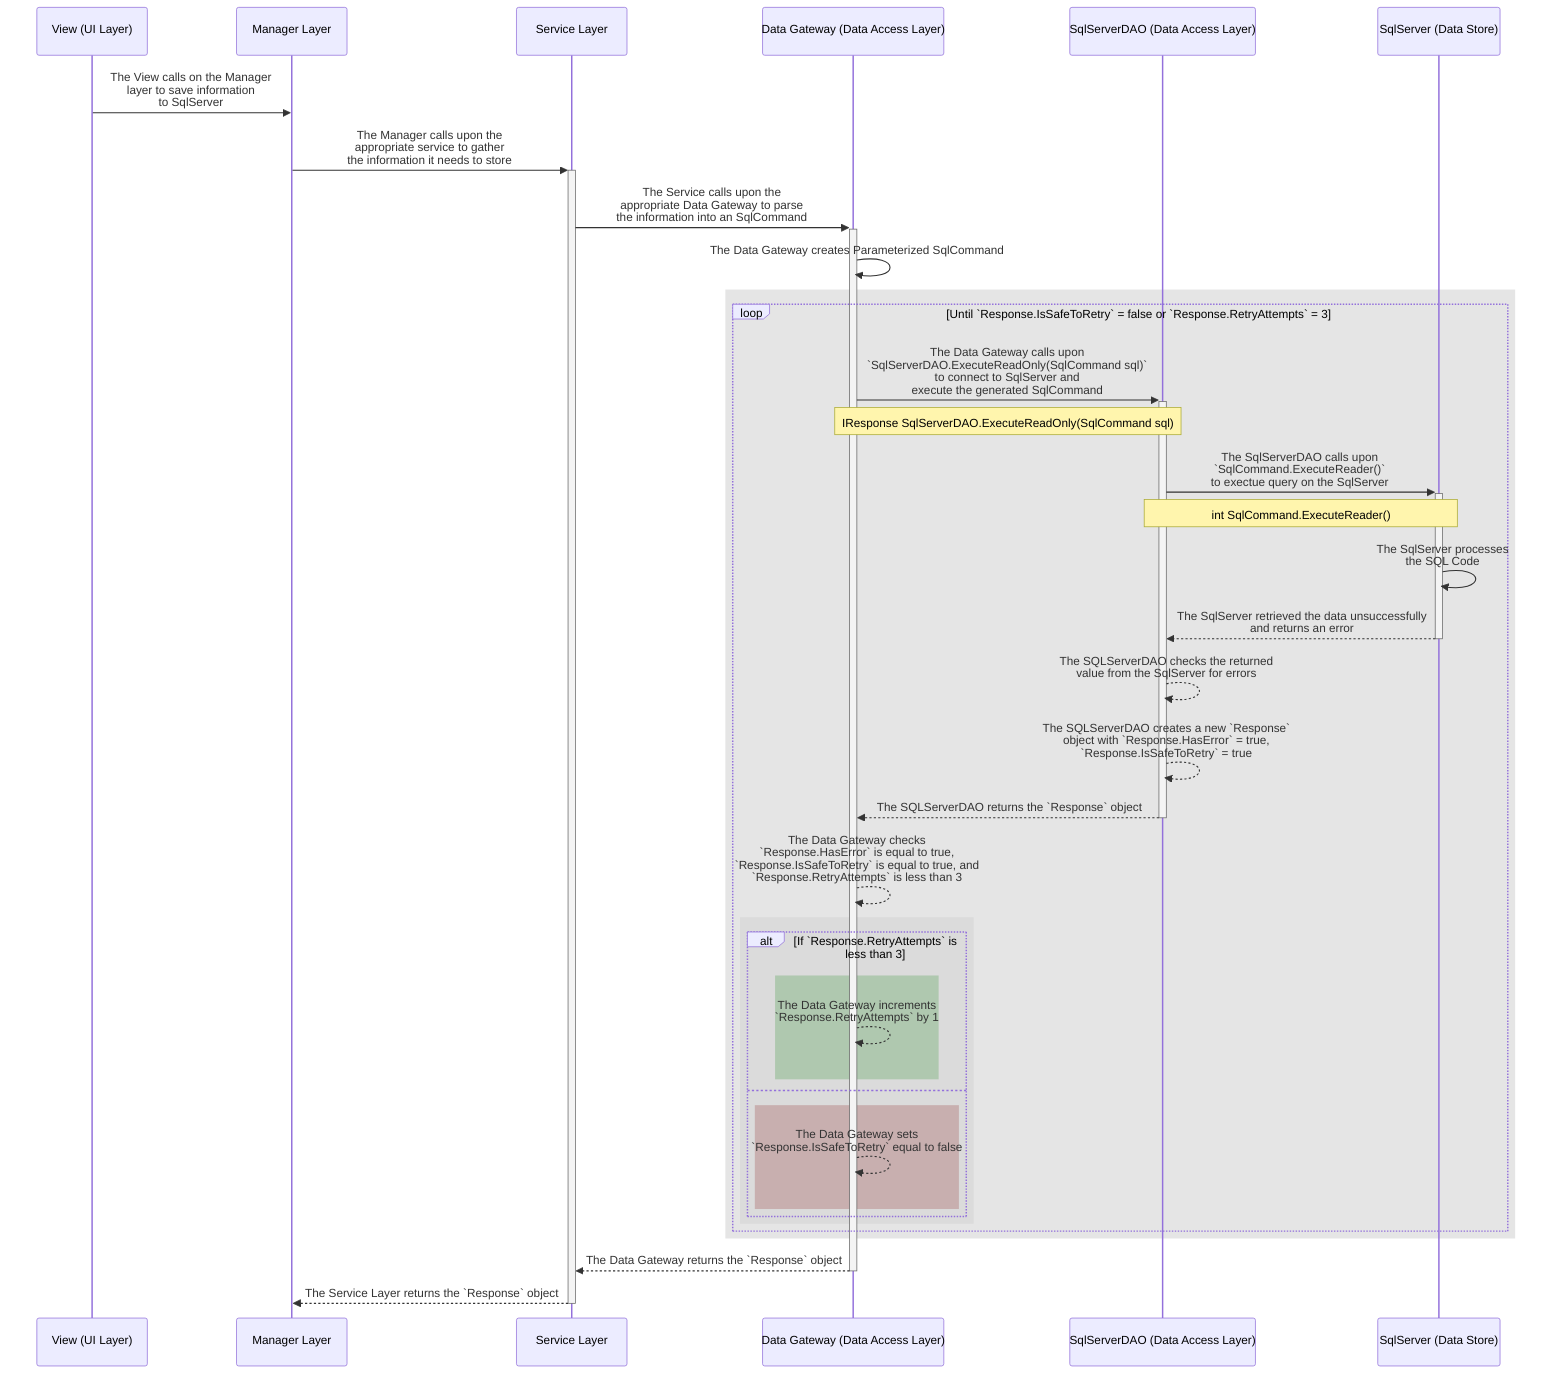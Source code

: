 sequenceDiagram
participant V as View (UI Layer)
participant M as Manager Layer
participant S as Service Layer
participant DG as Data Gateway (Data Access Layer)
participant DA as SqlServerDAO (Data Access Layer)
participant DS as SqlServer (Data Store)

V->>M: The View calls on the Manager<br>layer to save information<br> to SqlServer
M->>+S: The Manager calls upon the<br> appropriate service to gather<br>the information it needs to store
S->>+DG: The Service calls upon the<br> appropriate Data Gateway to parse<br>the information into an SqlCommand

DG->>DG: The Data Gateway creates Parameterized SqlCommand

rect rgba(127, 127, 127, .2)
loop Until `Response.IsSafeToRetry` = false or `Response.RetryAttempts` = 3

    DG->>+DA: The Data Gateway calls upon<br> `SqlServerDAO.ExecuteReadOnly(SqlCommand sql)`<br>to connect to SqlServer and<br>execute the generated SqlCommand
        Note over DG,DA: IResponse SqlServerDAO.ExecuteReadOnly(SqlCommand sql)

    DA->>+DS: The SqlServerDAO calls upon<br>`SqlCommand.ExecuteReader()`<br>to exectue query on the SqlServer
        Note over DA,DS: int SqlCommand.ExecuteReader()

    DS->>DS: The SqlServer processes<br> the SQL Code

    #Returning
    DS-->>-DA: The SqlServer retrieved the data unsuccessfully<br>and returns an error

    DA-->>DA: The SQLServerDAO checks the returned<br>value from the SqlServer for errors
    DA-->>DA: The SQLServerDAO creates a new `Response`<br>object with `Response.HasError` = true,<br> `Response.IsSafeToRetry` = true
    DA-->>-DG: The SQLServerDAO returns the `Response` object

    DG-->>DG: The Data Gateway checks<br>`Response.HasError` is equal to true,<br>`Response.IsSafeToRetry` is equal to true, and<br>`Response.RetryAttempts` is less than 3
    
    rect rgba(127, 127, 127, .1)
    alt If `Response.RetryAttempts` is less than 3
        rect rgba(0, 127, 0, .2)
            DG-->>DG: The Data Gateway increments<br>`Response.RetryAttempts` by 1
        end
    else
        rect rgba(127, 0, 0, .2)
            DG-->>DG: The Data Gateway sets<br>`Response.IsSafeToRetry` equal to false
        end
    end
    end
end
end
DG-->>-S: The Data Gateway returns the `Response` object

S-->>-M: The Service Layer returns the `Response` object